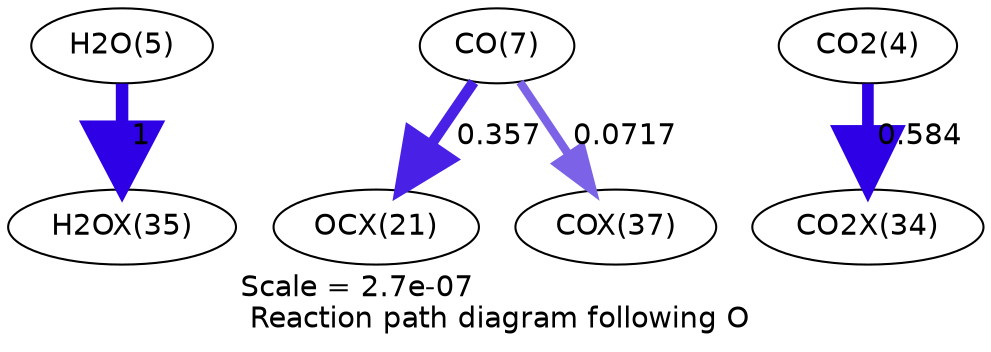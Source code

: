 digraph reaction_paths {
center=1;
s7 -> s33[fontname="Helvetica", penwidth=6, arrowsize=3, color="0.7, 1.5, 0.9"
, label=" 1"];
s9 -> s24[fontname="Helvetica", penwidth=5.22, arrowsize=2.61, color="0.7, 0.857, 0.9"
, label=" 0.357"];
s9 -> s35[fontname="Helvetica", penwidth=4.01, arrowsize=2.01, color="0.7, 0.572, 0.9"
, label=" 0.0717"];
s6 -> s32[fontname="Helvetica", penwidth=5.59, arrowsize=2.8, color="0.7, 1.08, 0.9"
, label=" 0.584"];
s6 [ fontname="Helvetica", label="CO2(4)"];
s7 [ fontname="Helvetica", label="H2O(5)"];
s9 [ fontname="Helvetica", label="CO(7)"];
s24 [ fontname="Helvetica", label="OCX(21)"];
s32 [ fontname="Helvetica", label="CO2X(34)"];
s33 [ fontname="Helvetica", label="H2OX(35)"];
s35 [ fontname="Helvetica", label="COX(37)"];
 label = "Scale = 2.7e-07\l Reaction path diagram following O";
 fontname = "Helvetica";
}
